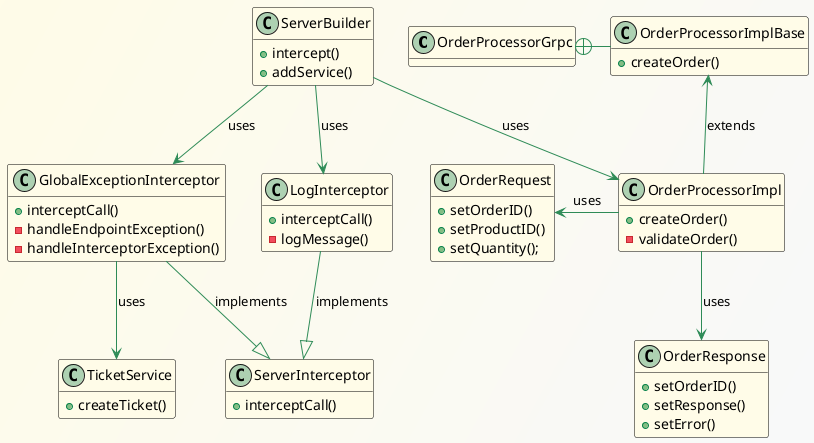 @startuml
'https://plantuml.com/sequence-diagram

hide empty attributes
skinparam Handwritten false
skinparam ClassBorderColor black
skinparam BackgroundColor #fffce8/#f8f9fa
skinparam class {
 ArrowColor SeaGreen
 BackgroundColor #fffce8
}
class OrderProcessorGrpc {
}
class OrderProcessorImplBase {
   +createOrder()
}
class ServerBuilder {
+intercept()
+addService()
}
class OrderProcessorImpl {
   +createOrder()
   -validateOrder()
}
class OrderRequest {
   +setOrderID()
   +setProductID()
   +setQuantity();
}
class OrderResponse {
   +setOrderID()
   +setResponse()
   +setError()
}
class GlobalExceptionInterceptor {
   +interceptCall()
   -handleEndpointException()
   -handleInterceptorException()
}
class LogInterceptor {
   +interceptCall()
   -logMessage()
}
class TicketService {
   +createTicket()
}

class ServerInterceptor {
+interceptCall()
}
GlobalExceptionInterceptor --> TicketService: uses
GlobalExceptionInterceptor --|> ServerInterceptor: implements
LogInterceptor --|> ServerInterceptor: implements
OrderProcessorImpl -left-> OrderRequest: uses
OrderProcessorImpl -down-> OrderResponse: uses
OrderProcessorImpl -up-> OrderProcessorImplBase: extends
OrderProcessorImplBase-left-+ OrderProcessorGrpc
ServerBuilder --> OrderProcessorImpl: uses
ServerBuilder --> GlobalExceptionInterceptor: uses
ServerBuilder --> LogInterceptor: uses

@enduml